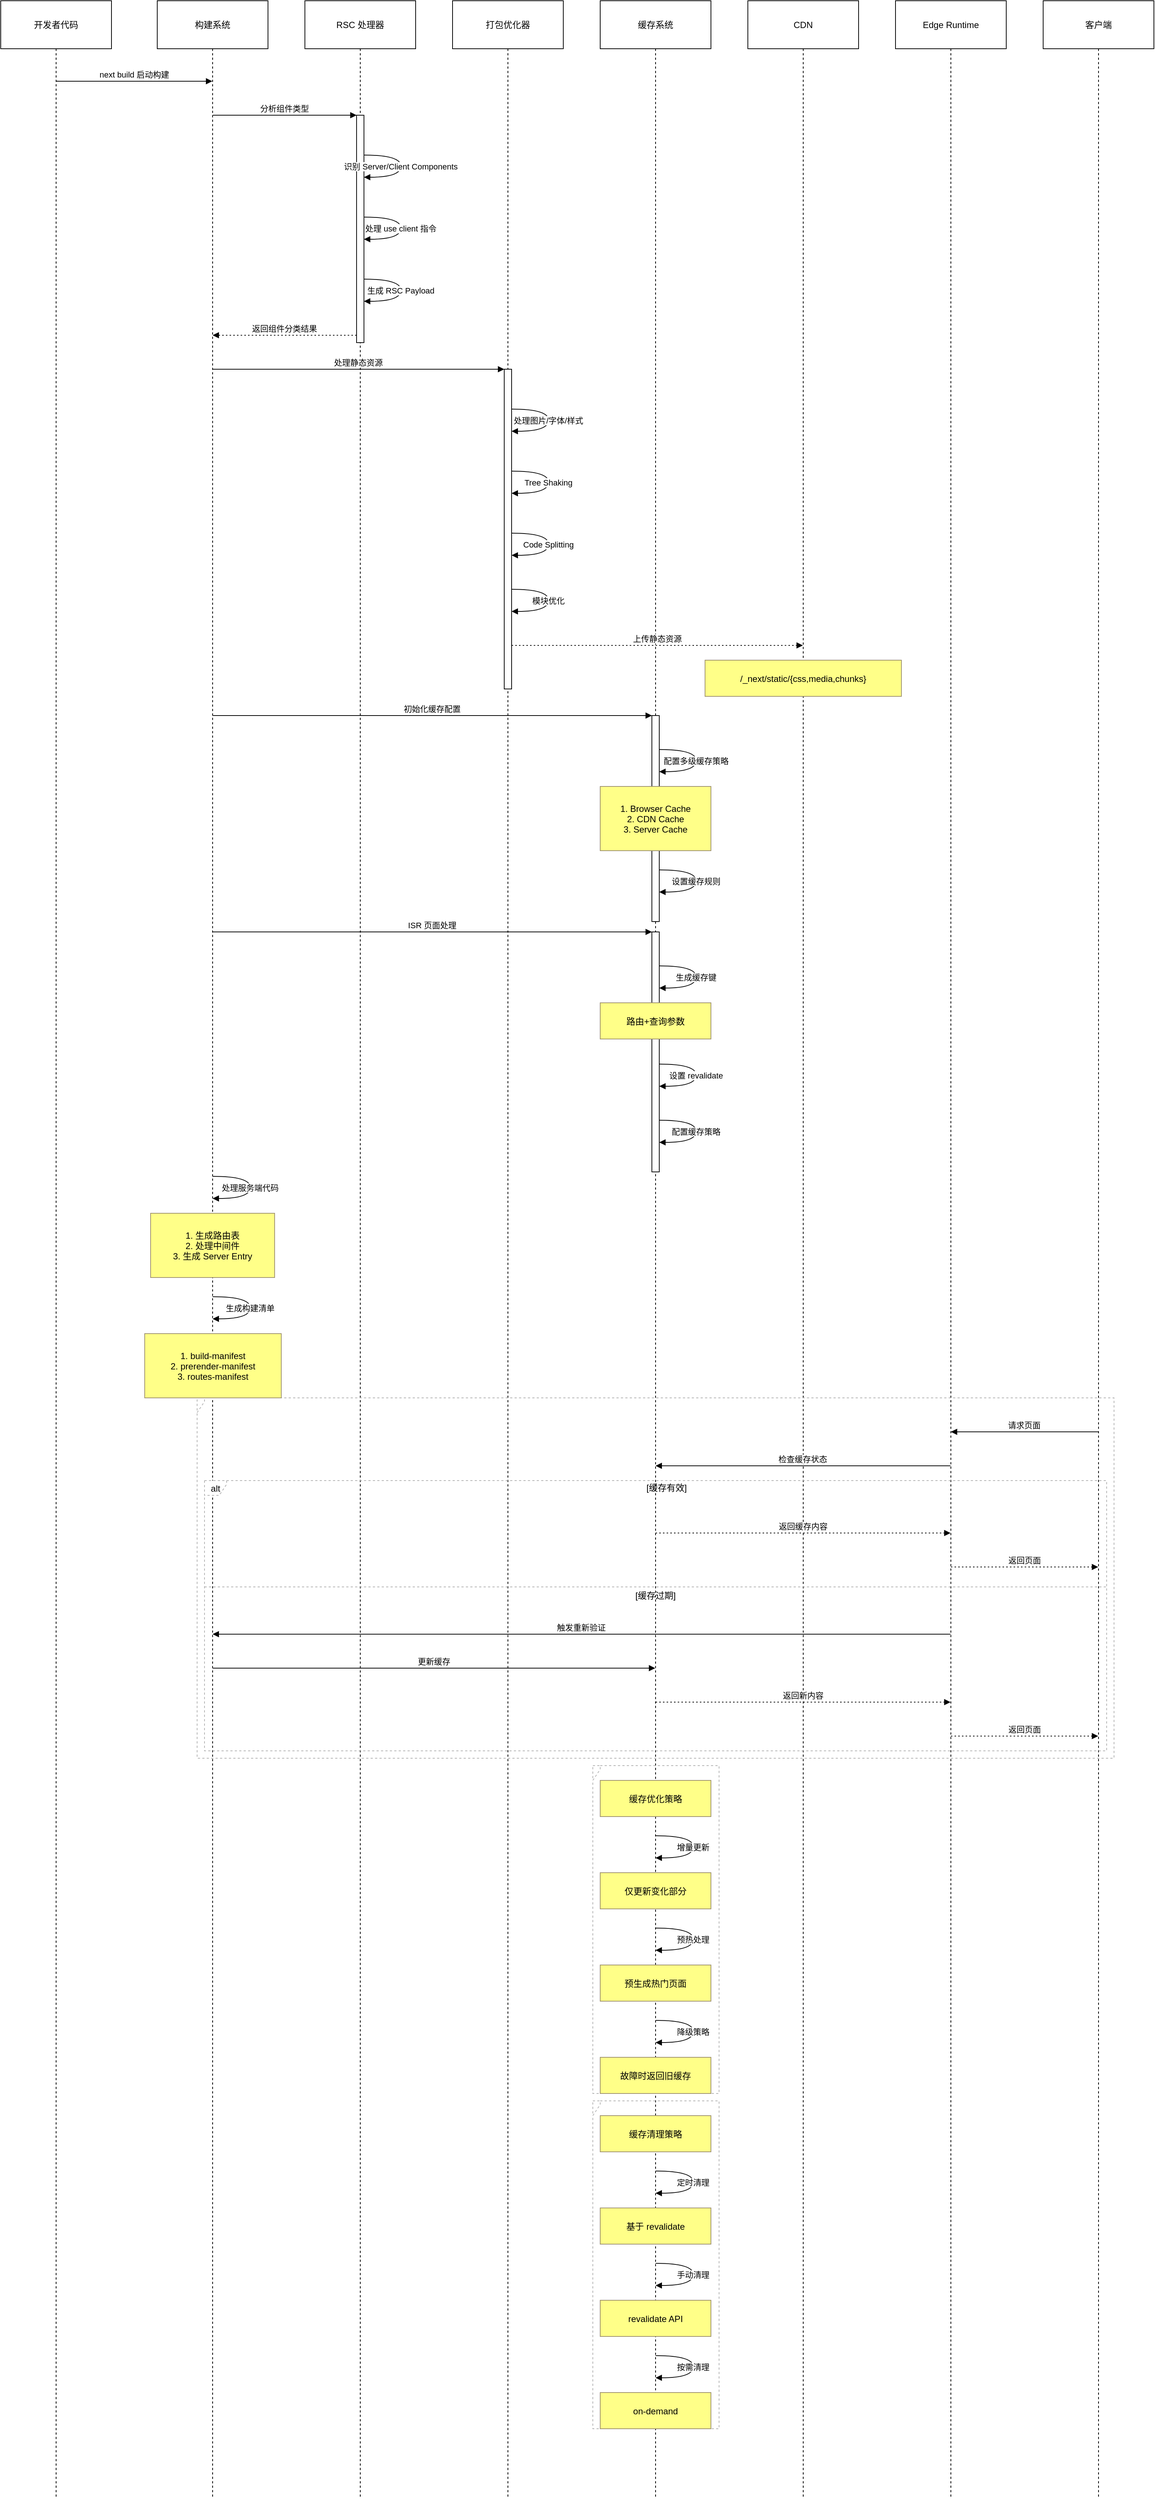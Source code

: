 <mxfile version="26.0.11">
  <diagram name="Page-1" id="ztmSVutk6BbXFrTuqK4i">
    <mxGraphModel dx="2314" dy="1121" grid="1" gridSize="10" guides="1" tooltips="1" connect="1" arrows="1" fold="1" page="1" pageScale="1" pageWidth="827" pageHeight="1169" math="0" shadow="0">
      <root>
        <mxCell id="0" />
        <mxCell id="1" parent="0" />
        <mxCell id="7O1hy9oFJUi7Iq8X8UC_-127" value="开发者代码" style="shape=umlLifeline;perimeter=lifelinePerimeter;whiteSpace=wrap;container=1;dropTarget=0;collapsible=0;recursiveResize=0;outlineConnect=0;portConstraint=eastwest;newEdgeStyle={&quot;edgeStyle&quot;:&quot;elbowEdgeStyle&quot;,&quot;elbow&quot;:&quot;vertical&quot;,&quot;curved&quot;:0,&quot;rounded&quot;:0};size=65;" vertex="1" parent="1">
          <mxGeometry x="20" y="1160" width="150" height="3383" as="geometry" />
        </mxCell>
        <mxCell id="7O1hy9oFJUi7Iq8X8UC_-128" value="构建系统" style="shape=umlLifeline;perimeter=lifelinePerimeter;whiteSpace=wrap;container=1;dropTarget=0;collapsible=0;recursiveResize=0;outlineConnect=0;portConstraint=eastwest;newEdgeStyle={&quot;edgeStyle&quot;:&quot;elbowEdgeStyle&quot;,&quot;elbow&quot;:&quot;vertical&quot;,&quot;curved&quot;:0,&quot;rounded&quot;:0};size=65;" vertex="1" parent="1">
          <mxGeometry x="232" y="1160" width="150" height="3383" as="geometry" />
        </mxCell>
        <mxCell id="7O1hy9oFJUi7Iq8X8UC_-129" value="RSC 处理器" style="shape=umlLifeline;perimeter=lifelinePerimeter;whiteSpace=wrap;container=1;dropTarget=0;collapsible=0;recursiveResize=0;outlineConnect=0;portConstraint=eastwest;newEdgeStyle={&quot;edgeStyle&quot;:&quot;elbowEdgeStyle&quot;,&quot;elbow&quot;:&quot;vertical&quot;,&quot;curved&quot;:0,&quot;rounded&quot;:0};size=65;" vertex="1" parent="1">
          <mxGeometry x="432" y="1160" width="150" height="3383" as="geometry" />
        </mxCell>
        <mxCell id="7O1hy9oFJUi7Iq8X8UC_-130" value="" style="points=[];perimeter=orthogonalPerimeter;outlineConnect=0;targetShapes=umlLifeline;portConstraint=eastwest;newEdgeStyle={&quot;edgeStyle&quot;:&quot;elbowEdgeStyle&quot;,&quot;elbow&quot;:&quot;vertical&quot;,&quot;curved&quot;:0,&quot;rounded&quot;:0}" vertex="1" parent="7O1hy9oFJUi7Iq8X8UC_-129">
          <mxGeometry x="70" y="155" width="10" height="308" as="geometry" />
        </mxCell>
        <mxCell id="7O1hy9oFJUi7Iq8X8UC_-131" value="打包优化器" style="shape=umlLifeline;perimeter=lifelinePerimeter;whiteSpace=wrap;container=1;dropTarget=0;collapsible=0;recursiveResize=0;outlineConnect=0;portConstraint=eastwest;newEdgeStyle={&quot;edgeStyle&quot;:&quot;elbowEdgeStyle&quot;,&quot;elbow&quot;:&quot;vertical&quot;,&quot;curved&quot;:0,&quot;rounded&quot;:0};size=65;" vertex="1" parent="1">
          <mxGeometry x="632" y="1160" width="150" height="3383" as="geometry" />
        </mxCell>
        <mxCell id="7O1hy9oFJUi7Iq8X8UC_-132" value="" style="points=[];perimeter=orthogonalPerimeter;outlineConnect=0;targetShapes=umlLifeline;portConstraint=eastwest;newEdgeStyle={&quot;edgeStyle&quot;:&quot;elbowEdgeStyle&quot;,&quot;elbow&quot;:&quot;vertical&quot;,&quot;curved&quot;:0,&quot;rounded&quot;:0}" vertex="1" parent="7O1hy9oFJUi7Iq8X8UC_-131">
          <mxGeometry x="70" y="499" width="10" height="433" as="geometry" />
        </mxCell>
        <mxCell id="7O1hy9oFJUi7Iq8X8UC_-133" value="缓存系统" style="shape=umlLifeline;perimeter=lifelinePerimeter;whiteSpace=wrap;container=1;dropTarget=0;collapsible=0;recursiveResize=0;outlineConnect=0;portConstraint=eastwest;newEdgeStyle={&quot;edgeStyle&quot;:&quot;elbowEdgeStyle&quot;,&quot;elbow&quot;:&quot;vertical&quot;,&quot;curved&quot;:0,&quot;rounded&quot;:0};size=65;" vertex="1" parent="1">
          <mxGeometry x="832" y="1160" width="150" height="3383" as="geometry" />
        </mxCell>
        <mxCell id="7O1hy9oFJUi7Iq8X8UC_-134" value="" style="points=[];perimeter=orthogonalPerimeter;outlineConnect=0;targetShapes=umlLifeline;portConstraint=eastwest;newEdgeStyle={&quot;edgeStyle&quot;:&quot;elbowEdgeStyle&quot;,&quot;elbow&quot;:&quot;vertical&quot;,&quot;curved&quot;:0,&quot;rounded&quot;:0}" vertex="1" parent="7O1hy9oFJUi7Iq8X8UC_-133">
          <mxGeometry x="70" y="968" width="10" height="279" as="geometry" />
        </mxCell>
        <mxCell id="7O1hy9oFJUi7Iq8X8UC_-135" value="" style="points=[];perimeter=orthogonalPerimeter;outlineConnect=0;targetShapes=umlLifeline;portConstraint=eastwest;newEdgeStyle={&quot;edgeStyle&quot;:&quot;elbowEdgeStyle&quot;,&quot;elbow&quot;:&quot;vertical&quot;,&quot;curved&quot;:0,&quot;rounded&quot;:0}" vertex="1" parent="7O1hy9oFJUi7Iq8X8UC_-133">
          <mxGeometry x="70" y="1261" width="10" height="325" as="geometry" />
        </mxCell>
        <mxCell id="7O1hy9oFJUi7Iq8X8UC_-136" value="CDN" style="shape=umlLifeline;perimeter=lifelinePerimeter;whiteSpace=wrap;container=1;dropTarget=0;collapsible=0;recursiveResize=0;outlineConnect=0;portConstraint=eastwest;newEdgeStyle={&quot;edgeStyle&quot;:&quot;elbowEdgeStyle&quot;,&quot;elbow&quot;:&quot;vertical&quot;,&quot;curved&quot;:0,&quot;rounded&quot;:0};size=65;" vertex="1" parent="1">
          <mxGeometry x="1032" y="1160" width="150" height="3383" as="geometry" />
        </mxCell>
        <mxCell id="7O1hy9oFJUi7Iq8X8UC_-137" value="Edge Runtime" style="shape=umlLifeline;perimeter=lifelinePerimeter;whiteSpace=wrap;container=1;dropTarget=0;collapsible=0;recursiveResize=0;outlineConnect=0;portConstraint=eastwest;newEdgeStyle={&quot;edgeStyle&quot;:&quot;elbowEdgeStyle&quot;,&quot;elbow&quot;:&quot;vertical&quot;,&quot;curved&quot;:0,&quot;rounded&quot;:0};size=65;" vertex="1" parent="1">
          <mxGeometry x="1232" y="1160" width="150" height="3383" as="geometry" />
        </mxCell>
        <mxCell id="7O1hy9oFJUi7Iq8X8UC_-138" value="客户端" style="shape=umlLifeline;perimeter=lifelinePerimeter;whiteSpace=wrap;container=1;dropTarget=0;collapsible=0;recursiveResize=0;outlineConnect=0;portConstraint=eastwest;newEdgeStyle={&quot;edgeStyle&quot;:&quot;elbowEdgeStyle&quot;,&quot;elbow&quot;:&quot;vertical&quot;,&quot;curved&quot;:0,&quot;rounded&quot;:0};size=65;" vertex="1" parent="1">
          <mxGeometry x="1432" y="1160" width="150" height="3383" as="geometry" />
        </mxCell>
        <mxCell id="7O1hy9oFJUi7Iq8X8UC_-139" value="alt" style="shape=umlFrame;dashed=1;pointerEvents=0;dropTarget=0;strokeColor=#B3B3B3;height=20;width=30" vertex="1" parent="1">
          <mxGeometry x="296" y="3164" width="1222" height="366" as="geometry" />
        </mxCell>
        <mxCell id="7O1hy9oFJUi7Iq8X8UC_-140" value="[缓存有效]" style="text;strokeColor=none;fillColor=none;align=center;verticalAlign=middle;whiteSpace=wrap;" vertex="1" parent="7O1hy9oFJUi7Iq8X8UC_-139">
          <mxGeometry x="30" width="1192" height="20" as="geometry" />
        </mxCell>
        <mxCell id="7O1hy9oFJUi7Iq8X8UC_-141" value="[缓存过期]" style="shape=line;dashed=1;whiteSpace=wrap;verticalAlign=top;labelPosition=center;verticalLabelPosition=middle;align=center;strokeColor=#B3B3B3;" vertex="1" parent="7O1hy9oFJUi7Iq8X8UC_-139">
          <mxGeometry y="142" width="1222" height="4" as="geometry" />
        </mxCell>
        <mxCell id="7O1hy9oFJUi7Iq8X8UC_-142" value="" style="shape=umlFrame;dashed=1;pointerEvents=0;dropTarget=0;strokeColor=#B3B3B3;height=20;width=0" vertex="1" parent="1">
          <mxGeometry x="286" y="3052" width="1242" height="488" as="geometry" />
        </mxCell>
        <mxCell id="7O1hy9oFJUi7Iq8X8UC_-143" value="" style="text;strokeColor=none;fillColor=none;align=center;verticalAlign=middle;whiteSpace=wrap;" vertex="1" parent="7O1hy9oFJUi7Iq8X8UC_-142">
          <mxGeometry width="1242" height="20" as="geometry" />
        </mxCell>
        <mxCell id="7O1hy9oFJUi7Iq8X8UC_-144" value="" style="shape=umlFrame;dashed=1;pointerEvents=0;dropTarget=0;strokeColor=#B3B3B3;height=20;width=0" vertex="1" parent="1">
          <mxGeometry x="822" y="3550" width="171" height="444" as="geometry" />
        </mxCell>
        <mxCell id="7O1hy9oFJUi7Iq8X8UC_-145" value="" style="text;strokeColor=none;fillColor=none;align=center;verticalAlign=middle;whiteSpace=wrap;" vertex="1" parent="7O1hy9oFJUi7Iq8X8UC_-144">
          <mxGeometry width="171" height="20" as="geometry" />
        </mxCell>
        <mxCell id="7O1hy9oFJUi7Iq8X8UC_-146" value="" style="shape=umlFrame;dashed=1;pointerEvents=0;dropTarget=0;strokeColor=#B3B3B3;height=20;width=0" vertex="1" parent="1">
          <mxGeometry x="822" y="4004" width="171" height="444" as="geometry" />
        </mxCell>
        <mxCell id="7O1hy9oFJUi7Iq8X8UC_-147" value="" style="text;strokeColor=none;fillColor=none;align=center;verticalAlign=middle;whiteSpace=wrap;" vertex="1" parent="7O1hy9oFJUi7Iq8X8UC_-146">
          <mxGeometry width="171" height="20" as="geometry" />
        </mxCell>
        <mxCell id="7O1hy9oFJUi7Iq8X8UC_-148" value="next build 启动构建" style="verticalAlign=bottom;edgeStyle=elbowEdgeStyle;elbow=vertical;curved=0;rounded=0;endArrow=block;" edge="1" parent="1" source="7O1hy9oFJUi7Iq8X8UC_-127" target="7O1hy9oFJUi7Iq8X8UC_-128">
          <mxGeometry relative="1" as="geometry">
            <Array as="points">
              <mxPoint x="210" y="1269" />
            </Array>
          </mxGeometry>
        </mxCell>
        <mxCell id="7O1hy9oFJUi7Iq8X8UC_-149" value="分析组件类型" style="verticalAlign=bottom;edgeStyle=elbowEdgeStyle;elbow=vertical;curved=0;rounded=0;endArrow=block;" edge="1" parent="1" source="7O1hy9oFJUi7Iq8X8UC_-128" target="7O1hy9oFJUi7Iq8X8UC_-130">
          <mxGeometry relative="1" as="geometry">
            <Array as="points">
              <mxPoint x="416" y="1315" />
            </Array>
          </mxGeometry>
        </mxCell>
        <mxCell id="7O1hy9oFJUi7Iq8X8UC_-150" value="识别 Server/Client Components" style="curved=1;endArrow=block;rounded=0;" edge="1" parent="1" source="7O1hy9oFJUi7Iq8X8UC_-130" target="7O1hy9oFJUi7Iq8X8UC_-130">
          <mxGeometry relative="1" as="geometry">
            <Array as="points">
              <mxPoint x="562" y="1369" />
              <mxPoint x="562" y="1399" />
            </Array>
          </mxGeometry>
        </mxCell>
        <mxCell id="7O1hy9oFJUi7Iq8X8UC_-151" value="处理 use client 指令" style="curved=1;endArrow=block;rounded=0;" edge="1" parent="1" source="7O1hy9oFJUi7Iq8X8UC_-130" target="7O1hy9oFJUi7Iq8X8UC_-130">
          <mxGeometry relative="1" as="geometry">
            <Array as="points">
              <mxPoint x="562" y="1453" />
              <mxPoint x="562" y="1483" />
            </Array>
          </mxGeometry>
        </mxCell>
        <mxCell id="7O1hy9oFJUi7Iq8X8UC_-152" value="生成 RSC Payload" style="curved=1;endArrow=block;rounded=0;" edge="1" parent="1" source="7O1hy9oFJUi7Iq8X8UC_-130" target="7O1hy9oFJUi7Iq8X8UC_-130">
          <mxGeometry relative="1" as="geometry">
            <Array as="points">
              <mxPoint x="562" y="1537" />
              <mxPoint x="562" y="1567" />
            </Array>
          </mxGeometry>
        </mxCell>
        <mxCell id="7O1hy9oFJUi7Iq8X8UC_-153" value="返回组件分类结果" style="verticalAlign=bottom;edgeStyle=elbowEdgeStyle;elbow=vertical;curved=0;rounded=0;dashed=1;dashPattern=2 3;endArrow=block;" edge="1" parent="1" source="7O1hy9oFJUi7Iq8X8UC_-130" target="7O1hy9oFJUi7Iq8X8UC_-128">
          <mxGeometry relative="1" as="geometry">
            <Array as="points">
              <mxPoint x="417" y="1613" />
            </Array>
          </mxGeometry>
        </mxCell>
        <mxCell id="7O1hy9oFJUi7Iq8X8UC_-154" value="处理静态资源" style="verticalAlign=bottom;edgeStyle=elbowEdgeStyle;elbow=vertical;curved=0;rounded=0;endArrow=block;" edge="1" parent="1" source="7O1hy9oFJUi7Iq8X8UC_-128" target="7O1hy9oFJUi7Iq8X8UC_-132">
          <mxGeometry relative="1" as="geometry">
            <Array as="points">
              <mxPoint x="516" y="1659" />
            </Array>
          </mxGeometry>
        </mxCell>
        <mxCell id="7O1hy9oFJUi7Iq8X8UC_-155" value="处理图片/字体/样式" style="curved=1;endArrow=block;rounded=0;" edge="1" parent="1" source="7O1hy9oFJUi7Iq8X8UC_-132" target="7O1hy9oFJUi7Iq8X8UC_-132">
          <mxGeometry relative="1" as="geometry">
            <Array as="points">
              <mxPoint x="762" y="1713" />
              <mxPoint x="762" y="1743" />
            </Array>
          </mxGeometry>
        </mxCell>
        <mxCell id="7O1hy9oFJUi7Iq8X8UC_-156" value="Tree Shaking" style="curved=1;endArrow=block;rounded=0;" edge="1" parent="1" source="7O1hy9oFJUi7Iq8X8UC_-132" target="7O1hy9oFJUi7Iq8X8UC_-132">
          <mxGeometry relative="1" as="geometry">
            <Array as="points">
              <mxPoint x="762" y="1797" />
              <mxPoint x="762" y="1827" />
            </Array>
          </mxGeometry>
        </mxCell>
        <mxCell id="7O1hy9oFJUi7Iq8X8UC_-157" value="Code Splitting" style="curved=1;endArrow=block;rounded=0;" edge="1" parent="1" source="7O1hy9oFJUi7Iq8X8UC_-132" target="7O1hy9oFJUi7Iq8X8UC_-132">
          <mxGeometry relative="1" as="geometry">
            <Array as="points">
              <mxPoint x="762" y="1881" />
              <mxPoint x="762" y="1911" />
            </Array>
          </mxGeometry>
        </mxCell>
        <mxCell id="7O1hy9oFJUi7Iq8X8UC_-158" value="模块优化" style="curved=1;endArrow=block;rounded=0;" edge="1" parent="1" source="7O1hy9oFJUi7Iq8X8UC_-132" target="7O1hy9oFJUi7Iq8X8UC_-132">
          <mxGeometry relative="1" as="geometry">
            <Array as="points">
              <mxPoint x="762" y="1957" />
              <mxPoint x="762" y="1987" />
            </Array>
          </mxGeometry>
        </mxCell>
        <mxCell id="7O1hy9oFJUi7Iq8X8UC_-159" value="上传静态资源" style="verticalAlign=bottom;edgeStyle=elbowEdgeStyle;elbow=vertical;curved=0;rounded=0;dashed=1;dashPattern=2 3;endArrow=block;" edge="1" parent="1" source="7O1hy9oFJUi7Iq8X8UC_-132" target="7O1hy9oFJUi7Iq8X8UC_-136">
          <mxGeometry relative="1" as="geometry">
            <Array as="points">
              <mxPoint x="918" y="2033" />
            </Array>
          </mxGeometry>
        </mxCell>
        <mxCell id="7O1hy9oFJUi7Iq8X8UC_-160" value="初始化缓存配置" style="verticalAlign=bottom;edgeStyle=elbowEdgeStyle;elbow=vertical;curved=0;rounded=0;endArrow=block;" edge="1" parent="1" source="7O1hy9oFJUi7Iq8X8UC_-128" target="7O1hy9oFJUi7Iq8X8UC_-134">
          <mxGeometry relative="1" as="geometry">
            <Array as="points">
              <mxPoint x="616" y="2128" />
            </Array>
          </mxGeometry>
        </mxCell>
        <mxCell id="7O1hy9oFJUi7Iq8X8UC_-161" value="配置多级缓存策略" style="curved=1;endArrow=block;rounded=0;" edge="1" parent="1" source="7O1hy9oFJUi7Iq8X8UC_-134" target="7O1hy9oFJUi7Iq8X8UC_-134">
          <mxGeometry relative="1" as="geometry">
            <Array as="points">
              <mxPoint x="962" y="2174" />
              <mxPoint x="962" y="2204" />
            </Array>
          </mxGeometry>
        </mxCell>
        <mxCell id="7O1hy9oFJUi7Iq8X8UC_-162" value="设置缓存规则" style="curved=1;endArrow=block;rounded=0;" edge="1" parent="1" source="7O1hy9oFJUi7Iq8X8UC_-134" target="7O1hy9oFJUi7Iq8X8UC_-134">
          <mxGeometry relative="1" as="geometry">
            <Array as="points">
              <mxPoint x="962" y="2337" />
              <mxPoint x="962" y="2367" />
            </Array>
          </mxGeometry>
        </mxCell>
        <mxCell id="7O1hy9oFJUi7Iq8X8UC_-163" value="ISR 页面处理" style="verticalAlign=bottom;edgeStyle=elbowEdgeStyle;elbow=vertical;curved=0;rounded=0;endArrow=block;" edge="1" parent="1" source="7O1hy9oFJUi7Iq8X8UC_-128" target="7O1hy9oFJUi7Iq8X8UC_-135">
          <mxGeometry relative="1" as="geometry">
            <Array as="points">
              <mxPoint x="616" y="2421" />
            </Array>
          </mxGeometry>
        </mxCell>
        <mxCell id="7O1hy9oFJUi7Iq8X8UC_-164" value="生成缓存键" style="curved=1;endArrow=block;rounded=0;" edge="1" parent="1" source="7O1hy9oFJUi7Iq8X8UC_-135" target="7O1hy9oFJUi7Iq8X8UC_-135">
          <mxGeometry relative="1" as="geometry">
            <Array as="points">
              <mxPoint x="962" y="2467" />
              <mxPoint x="962" y="2497" />
            </Array>
          </mxGeometry>
        </mxCell>
        <mxCell id="7O1hy9oFJUi7Iq8X8UC_-165" value="设置 revalidate" style="curved=1;endArrow=block;rounded=0;" edge="1" parent="1" source="7O1hy9oFJUi7Iq8X8UC_-135" target="7O1hy9oFJUi7Iq8X8UC_-135">
          <mxGeometry relative="1" as="geometry">
            <Array as="points">
              <mxPoint x="962" y="2600" />
              <mxPoint x="962" y="2630" />
            </Array>
          </mxGeometry>
        </mxCell>
        <mxCell id="7O1hy9oFJUi7Iq8X8UC_-166" value="配置缓存策略" style="curved=1;endArrow=block;rounded=0;" edge="1" parent="1" source="7O1hy9oFJUi7Iq8X8UC_-135" target="7O1hy9oFJUi7Iq8X8UC_-135">
          <mxGeometry relative="1" as="geometry">
            <Array as="points">
              <mxPoint x="962" y="2676" />
              <mxPoint x="962" y="2706" />
            </Array>
          </mxGeometry>
        </mxCell>
        <mxCell id="7O1hy9oFJUi7Iq8X8UC_-167" value="处理服务端代码" style="curved=1;endArrow=block;rounded=0;" edge="1" parent="1" source="7O1hy9oFJUi7Iq8X8UC_-128" target="7O1hy9oFJUi7Iq8X8UC_-128">
          <mxGeometry relative="1" as="geometry">
            <Array as="points">
              <mxPoint x="358" y="2752" />
              <mxPoint x="358" y="2782" />
            </Array>
          </mxGeometry>
        </mxCell>
        <mxCell id="7O1hy9oFJUi7Iq8X8UC_-168" value="生成构建清单" style="curved=1;endArrow=block;rounded=0;" edge="1" parent="1" source="7O1hy9oFJUi7Iq8X8UC_-128" target="7O1hy9oFJUi7Iq8X8UC_-128">
          <mxGeometry relative="1" as="geometry">
            <Array as="points">
              <mxPoint x="358" y="2915" />
              <mxPoint x="358" y="2945" />
            </Array>
          </mxGeometry>
        </mxCell>
        <mxCell id="7O1hy9oFJUi7Iq8X8UC_-169" value="请求页面" style="verticalAlign=bottom;edgeStyle=elbowEdgeStyle;elbow=vertical;curved=0;rounded=0;endArrow=block;" edge="1" parent="1" source="7O1hy9oFJUi7Iq8X8UC_-138" target="7O1hy9oFJUi7Iq8X8UC_-137">
          <mxGeometry relative="1" as="geometry">
            <Array as="points">
              <mxPoint x="1419" y="3098" />
            </Array>
          </mxGeometry>
        </mxCell>
        <mxCell id="7O1hy9oFJUi7Iq8X8UC_-170" value="检查缓存状态" style="verticalAlign=bottom;edgeStyle=elbowEdgeStyle;elbow=vertical;curved=0;rounded=0;endArrow=block;" edge="1" parent="1" source="7O1hy9oFJUi7Iq8X8UC_-137" target="7O1hy9oFJUi7Iq8X8UC_-133">
          <mxGeometry relative="1" as="geometry">
            <Array as="points">
              <mxPoint x="1119" y="3144" />
            </Array>
          </mxGeometry>
        </mxCell>
        <mxCell id="7O1hy9oFJUi7Iq8X8UC_-171" value="返回缓存内容" style="verticalAlign=bottom;edgeStyle=elbowEdgeStyle;elbow=vertical;curved=0;rounded=0;dashed=1;dashPattern=2 3;endArrow=block;" edge="1" parent="1" source="7O1hy9oFJUi7Iq8X8UC_-133" target="7O1hy9oFJUi7Iq8X8UC_-137">
          <mxGeometry relative="1" as="geometry">
            <Array as="points">
              <mxPoint x="1116" y="3235" />
            </Array>
          </mxGeometry>
        </mxCell>
        <mxCell id="7O1hy9oFJUi7Iq8X8UC_-172" value="返回页面" style="verticalAlign=bottom;edgeStyle=elbowEdgeStyle;elbow=vertical;curved=0;rounded=0;dashed=1;dashPattern=2 3;endArrow=block;" edge="1" parent="1" source="7O1hy9oFJUi7Iq8X8UC_-137" target="7O1hy9oFJUi7Iq8X8UC_-138">
          <mxGeometry relative="1" as="geometry">
            <Array as="points">
              <mxPoint x="1416" y="3281" />
            </Array>
          </mxGeometry>
        </mxCell>
        <mxCell id="7O1hy9oFJUi7Iq8X8UC_-173" value="触发重新验证" style="verticalAlign=bottom;edgeStyle=elbowEdgeStyle;elbow=vertical;curved=0;rounded=0;endArrow=block;" edge="1" parent="1" source="7O1hy9oFJUi7Iq8X8UC_-137" target="7O1hy9oFJUi7Iq8X8UC_-128">
          <mxGeometry relative="1" as="geometry">
            <Array as="points">
              <mxPoint x="819" y="3372" />
            </Array>
          </mxGeometry>
        </mxCell>
        <mxCell id="7O1hy9oFJUi7Iq8X8UC_-174" value="更新缓存" style="verticalAlign=bottom;edgeStyle=elbowEdgeStyle;elbow=vertical;curved=0;rounded=0;endArrow=block;" edge="1" parent="1" source="7O1hy9oFJUi7Iq8X8UC_-128" target="7O1hy9oFJUi7Iq8X8UC_-133">
          <mxGeometry relative="1" as="geometry">
            <Array as="points">
              <mxPoint x="616" y="3418" />
            </Array>
          </mxGeometry>
        </mxCell>
        <mxCell id="7O1hy9oFJUi7Iq8X8UC_-175" value="返回新内容" style="verticalAlign=bottom;edgeStyle=elbowEdgeStyle;elbow=vertical;curved=0;rounded=0;dashed=1;dashPattern=2 3;endArrow=block;" edge="1" parent="1" source="7O1hy9oFJUi7Iq8X8UC_-133" target="7O1hy9oFJUi7Iq8X8UC_-137">
          <mxGeometry relative="1" as="geometry">
            <Array as="points">
              <mxPoint x="1116" y="3464" />
            </Array>
          </mxGeometry>
        </mxCell>
        <mxCell id="7O1hy9oFJUi7Iq8X8UC_-176" value="返回页面" style="verticalAlign=bottom;edgeStyle=elbowEdgeStyle;elbow=vertical;curved=0;rounded=0;dashed=1;dashPattern=2 3;endArrow=block;" edge="1" parent="1" source="7O1hy9oFJUi7Iq8X8UC_-137" target="7O1hy9oFJUi7Iq8X8UC_-138">
          <mxGeometry relative="1" as="geometry">
            <Array as="points">
              <mxPoint x="1416" y="3510" />
            </Array>
          </mxGeometry>
        </mxCell>
        <mxCell id="7O1hy9oFJUi7Iq8X8UC_-177" value="增量更新" style="curved=1;endArrow=block;rounded=0;" edge="1" parent="1" source="7O1hy9oFJUi7Iq8X8UC_-133" target="7O1hy9oFJUi7Iq8X8UC_-133">
          <mxGeometry relative="1" as="geometry">
            <Array as="points">
              <mxPoint x="958" y="3645" />
              <mxPoint x="958" y="3675" />
            </Array>
          </mxGeometry>
        </mxCell>
        <mxCell id="7O1hy9oFJUi7Iq8X8UC_-178" value="预热处理" style="curved=1;endArrow=block;rounded=0;" edge="1" parent="1" source="7O1hy9oFJUi7Iq8X8UC_-133" target="7O1hy9oFJUi7Iq8X8UC_-133">
          <mxGeometry relative="1" as="geometry">
            <Array as="points">
              <mxPoint x="958" y="3770" />
              <mxPoint x="958" y="3800" />
            </Array>
          </mxGeometry>
        </mxCell>
        <mxCell id="7O1hy9oFJUi7Iq8X8UC_-179" value="降级策略" style="curved=1;endArrow=block;rounded=0;" edge="1" parent="1" source="7O1hy9oFJUi7Iq8X8UC_-133" target="7O1hy9oFJUi7Iq8X8UC_-133">
          <mxGeometry relative="1" as="geometry">
            <Array as="points">
              <mxPoint x="958" y="3895" />
              <mxPoint x="958" y="3925" />
            </Array>
          </mxGeometry>
        </mxCell>
        <mxCell id="7O1hy9oFJUi7Iq8X8UC_-180" value="定时清理" style="curved=1;endArrow=block;rounded=0;" edge="1" parent="1" source="7O1hy9oFJUi7Iq8X8UC_-133" target="7O1hy9oFJUi7Iq8X8UC_-133">
          <mxGeometry relative="1" as="geometry">
            <Array as="points">
              <mxPoint x="958" y="4099" />
              <mxPoint x="958" y="4129" />
            </Array>
          </mxGeometry>
        </mxCell>
        <mxCell id="7O1hy9oFJUi7Iq8X8UC_-181" value="手动清理" style="curved=1;endArrow=block;rounded=0;" edge="1" parent="1" source="7O1hy9oFJUi7Iq8X8UC_-133" target="7O1hy9oFJUi7Iq8X8UC_-133">
          <mxGeometry relative="1" as="geometry">
            <Array as="points">
              <mxPoint x="958" y="4224" />
              <mxPoint x="958" y="4254" />
            </Array>
          </mxGeometry>
        </mxCell>
        <mxCell id="7O1hy9oFJUi7Iq8X8UC_-182" value="按需清理" style="curved=1;endArrow=block;rounded=0;" edge="1" parent="1" source="7O1hy9oFJUi7Iq8X8UC_-133" target="7O1hy9oFJUi7Iq8X8UC_-133">
          <mxGeometry relative="1" as="geometry">
            <Array as="points">
              <mxPoint x="958" y="4349" />
              <mxPoint x="958" y="4379" />
            </Array>
          </mxGeometry>
        </mxCell>
        <mxCell id="7O1hy9oFJUi7Iq8X8UC_-183" value="/_next/static/{css,media,chunks}" style="fillColor=#ffff88;strokeColor=#9E916F;" vertex="1" parent="1">
          <mxGeometry x="974" y="2053" width="266" height="49" as="geometry" />
        </mxCell>
        <mxCell id="7O1hy9oFJUi7Iq8X8UC_-184" value="1. Browser Cache&#xa;2. CDN Cache&#xa;3. Server Cache" style="fillColor=#ffff88;strokeColor=#9E916F;" vertex="1" parent="1">
          <mxGeometry x="832" y="2224" width="150" height="87" as="geometry" />
        </mxCell>
        <mxCell id="7O1hy9oFJUi7Iq8X8UC_-185" value="路由+查询参数" style="fillColor=#ffff88;strokeColor=#9E916F;" vertex="1" parent="1">
          <mxGeometry x="832" y="2517" width="150" height="49" as="geometry" />
        </mxCell>
        <mxCell id="7O1hy9oFJUi7Iq8X8UC_-186" value="1. 生成路由表&#xa;2. 处理中间件&#xa;3. 生成 Server Entry" style="fillColor=#ffff88;strokeColor=#9E916F;" vertex="1" parent="1">
          <mxGeometry x="223" y="2802" width="168" height="87" as="geometry" />
        </mxCell>
        <mxCell id="7O1hy9oFJUi7Iq8X8UC_-187" value="1. build-manifest&#xa;2. prerender-manifest&#xa;3. routes-manifest" style="fillColor=#ffff88;strokeColor=#9E916F;" vertex="1" parent="1">
          <mxGeometry x="215" y="2965" width="185" height="87" as="geometry" />
        </mxCell>
        <mxCell id="7O1hy9oFJUi7Iq8X8UC_-188" value="缓存优化策略" style="fillColor=#ffff88;strokeColor=#9E916F;" vertex="1" parent="1">
          <mxGeometry x="832" y="3570" width="150" height="49" as="geometry" />
        </mxCell>
        <mxCell id="7O1hy9oFJUi7Iq8X8UC_-189" value="仅更新变化部分" style="fillColor=#ffff88;strokeColor=#9E916F;" vertex="1" parent="1">
          <mxGeometry x="832" y="3695" width="150" height="49" as="geometry" />
        </mxCell>
        <mxCell id="7O1hy9oFJUi7Iq8X8UC_-190" value="预生成热门页面" style="fillColor=#ffff88;strokeColor=#9E916F;" vertex="1" parent="1">
          <mxGeometry x="832" y="3820" width="150" height="49" as="geometry" />
        </mxCell>
        <mxCell id="7O1hy9oFJUi7Iq8X8UC_-191" value="故障时返回旧缓存" style="fillColor=#ffff88;strokeColor=#9E916F;" vertex="1" parent="1">
          <mxGeometry x="832" y="3945" width="150" height="49" as="geometry" />
        </mxCell>
        <mxCell id="7O1hy9oFJUi7Iq8X8UC_-192" value="缓存清理策略" style="fillColor=#ffff88;strokeColor=#9E916F;" vertex="1" parent="1">
          <mxGeometry x="832" y="4024" width="150" height="49" as="geometry" />
        </mxCell>
        <mxCell id="7O1hy9oFJUi7Iq8X8UC_-193" value="基于 revalidate" style="fillColor=#ffff88;strokeColor=#9E916F;" vertex="1" parent="1">
          <mxGeometry x="832" y="4149" width="150" height="49" as="geometry" />
        </mxCell>
        <mxCell id="7O1hy9oFJUi7Iq8X8UC_-194" value="revalidate API" style="fillColor=#ffff88;strokeColor=#9E916F;" vertex="1" parent="1">
          <mxGeometry x="832" y="4274" width="150" height="49" as="geometry" />
        </mxCell>
        <mxCell id="7O1hy9oFJUi7Iq8X8UC_-195" value="on-demand" style="fillColor=#ffff88;strokeColor=#9E916F;" vertex="1" parent="1">
          <mxGeometry x="832" y="4399" width="150" height="49" as="geometry" />
        </mxCell>
      </root>
    </mxGraphModel>
  </diagram>
</mxfile>
